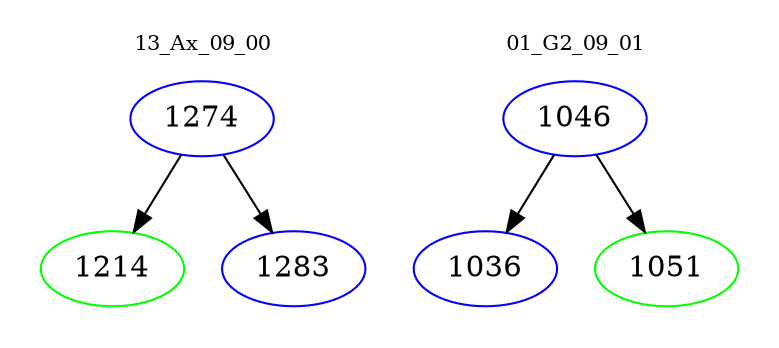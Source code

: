 digraph{
subgraph cluster_0 {
color = white
label = "13_Ax_09_00";
fontsize=10;
T0_1274 [label="1274", color="blue"]
T0_1274 -> T0_1214 [color="black"]
T0_1214 [label="1214", color="green"]
T0_1274 -> T0_1283 [color="black"]
T0_1283 [label="1283", color="blue"]
}
subgraph cluster_1 {
color = white
label = "01_G2_09_01";
fontsize=10;
T1_1046 [label="1046", color="blue"]
T1_1046 -> T1_1036 [color="black"]
T1_1036 [label="1036", color="blue"]
T1_1046 -> T1_1051 [color="black"]
T1_1051 [label="1051", color="green"]
}
}
